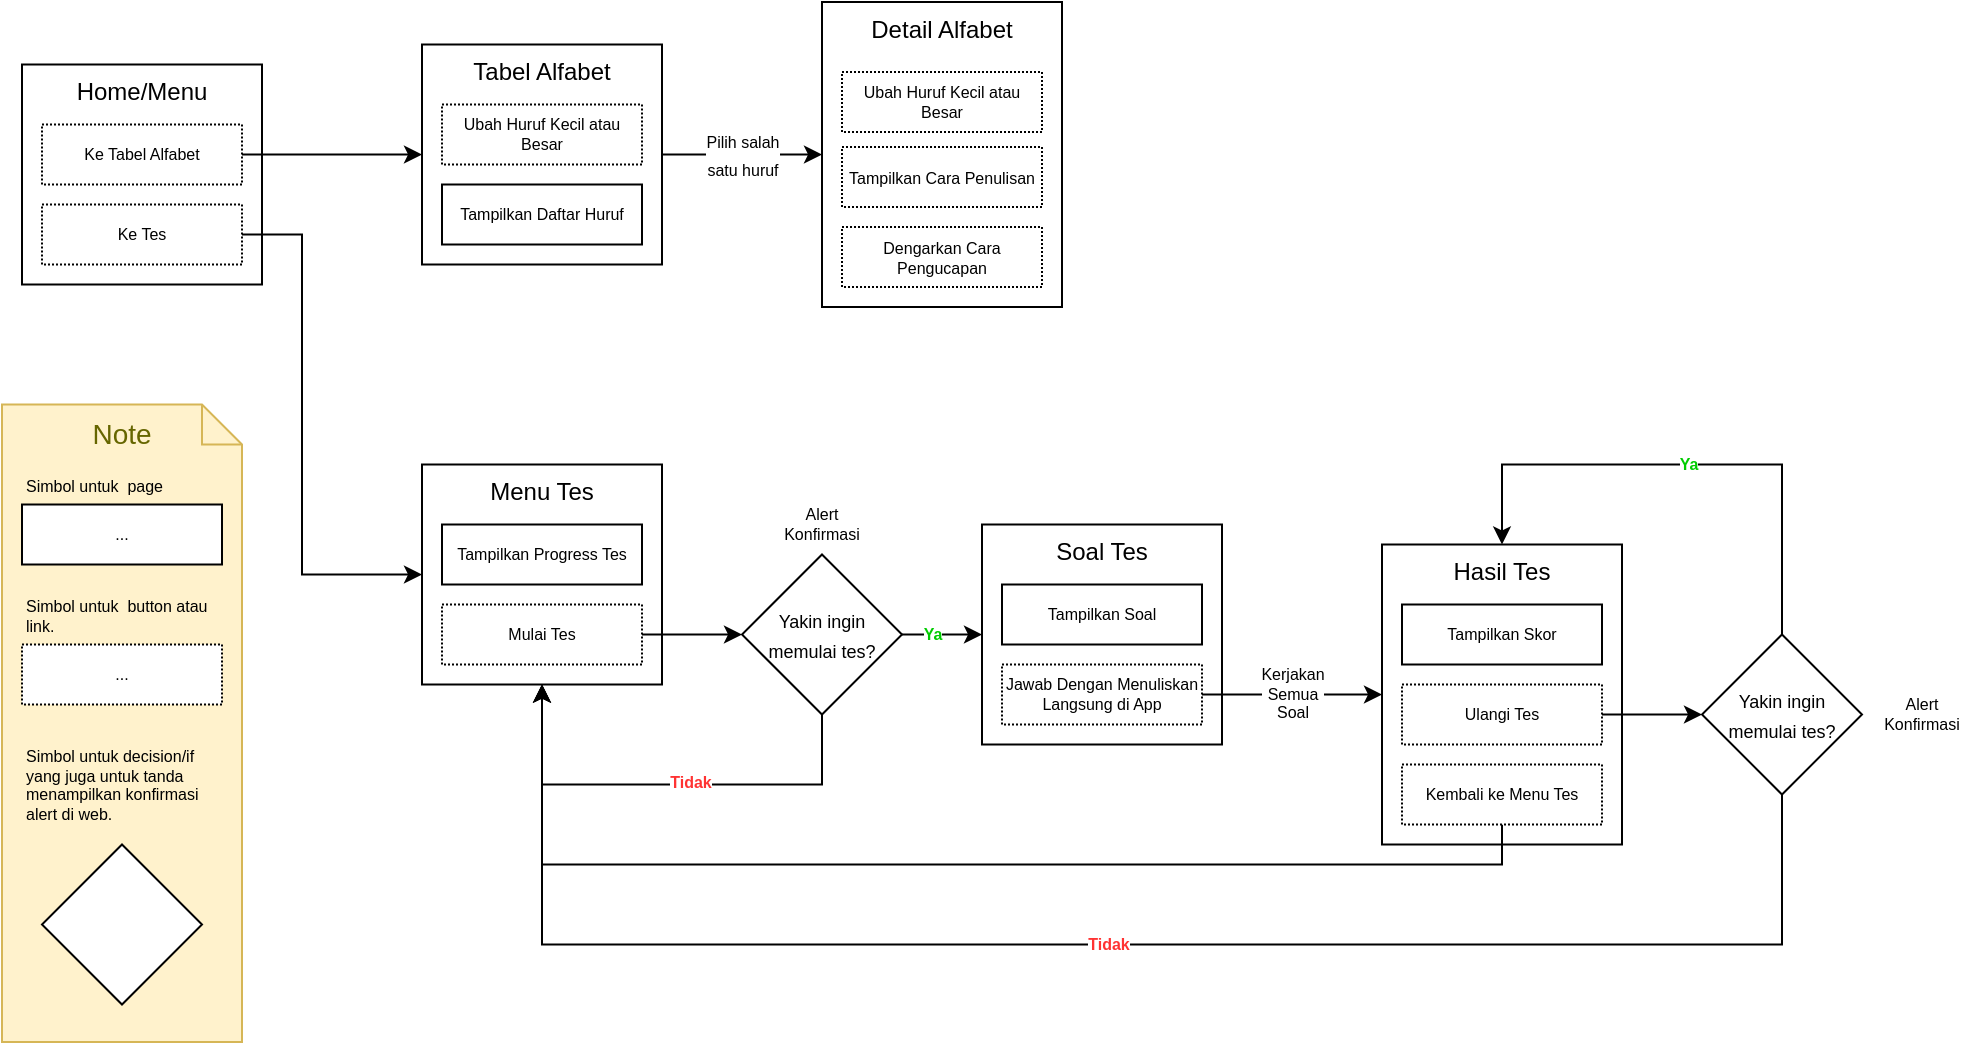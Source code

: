 <mxfile version="14.3.1" type="github">
  <diagram id="spq8JdsfhC8C1h_wg7kn" name="Page-1">
    <mxGraphModel dx="655" dy="455" grid="1" gridSize="10" guides="1" tooltips="1" connect="1" arrows="1" fold="1" page="1" pageScale="1" pageWidth="827" pageHeight="1169" math="0" shadow="0">
      <root>
        <mxCell id="0" />
        <mxCell id="1" parent="0" />
        <mxCell id="ty7SyT1RI53wU4MempQv-1" value="Home/Menu" style="rounded=0;whiteSpace=wrap;html=1;verticalAlign=top;" parent="1" vertex="1">
          <mxGeometry x="50" y="71.25" width="120" height="110" as="geometry" />
        </mxCell>
        <mxCell id="ty7SyT1RI53wU4MempQv-2" value="Ke Tabel Alfabet" style="rounded=0;whiteSpace=wrap;html=1;verticalAlign=middle;fontSize=8;dashed=1;dashPattern=1 1;" parent="1" vertex="1">
          <mxGeometry x="60" y="101.25" width="100" height="30" as="geometry" />
        </mxCell>
        <mxCell id="ty7SyT1RI53wU4MempQv-7" style="edgeStyle=orthogonalEdgeStyle;rounded=0;orthogonalLoop=1;jettySize=auto;html=1;entryX=0;entryY=0.5;entryDx=0;entryDy=0;" parent="1" source="ty7SyT1RI53wU4MempQv-3" target="ty7SyT1RI53wU4MempQv-6" edge="1">
          <mxGeometry relative="1" as="geometry">
            <Array as="points">
              <mxPoint x="190" y="156.25" />
              <mxPoint x="190" y="326.25" />
            </Array>
          </mxGeometry>
        </mxCell>
        <mxCell id="ty7SyT1RI53wU4MempQv-3" value="Ke Tes" style="rounded=0;whiteSpace=wrap;html=1;verticalAlign=middle;fontSize=8;dashed=1;dashPattern=1 1;" parent="1" vertex="1">
          <mxGeometry x="60" y="141.25" width="100" height="30" as="geometry" />
        </mxCell>
        <mxCell id="ty7SyT1RI53wU4MempQv-9" value="&lt;font style=&quot;font-size: 8px&quot;&gt;Pilih salah &lt;br&gt;satu huruf&lt;/font&gt;" style="edgeStyle=orthogonalEdgeStyle;rounded=0;orthogonalLoop=1;jettySize=auto;html=1;entryX=0;entryY=0.5;entryDx=0;entryDy=0;" parent="1" source="ty7SyT1RI53wU4MempQv-4" target="ty7SyT1RI53wU4MempQv-8" edge="1">
          <mxGeometry relative="1" as="geometry">
            <mxPoint x="360" y="41.25" as="targetPoint" />
          </mxGeometry>
        </mxCell>
        <mxCell id="ty7SyT1RI53wU4MempQv-4" value="Tabel Alfabet" style="rounded=0;whiteSpace=wrap;html=1;verticalAlign=top;" parent="1" vertex="1">
          <mxGeometry x="250" y="61.25" width="120" height="110" as="geometry" />
        </mxCell>
        <mxCell id="ty7SyT1RI53wU4MempQv-5" value="" style="endArrow=classic;html=1;exitX=1;exitY=0.5;exitDx=0;exitDy=0;entryX=0;entryY=0.5;entryDx=0;entryDy=0;" parent="1" source="ty7SyT1RI53wU4MempQv-2" target="ty7SyT1RI53wU4MempQv-4" edge="1">
          <mxGeometry width="50" height="50" relative="1" as="geometry">
            <mxPoint x="160" y="161.25" as="sourcePoint" />
            <mxPoint x="220" y="116.25" as="targetPoint" />
          </mxGeometry>
        </mxCell>
        <mxCell id="ty7SyT1RI53wU4MempQv-6" value="Menu Tes" style="rounded=0;whiteSpace=wrap;html=1;verticalAlign=top;" parent="1" vertex="1">
          <mxGeometry x="250" y="271.25" width="120" height="110" as="geometry" />
        </mxCell>
        <mxCell id="ty7SyT1RI53wU4MempQv-8" value="Detail Alfabet" style="rounded=0;whiteSpace=wrap;html=1;verticalAlign=top;" parent="1" vertex="1">
          <mxGeometry x="450" y="40" width="120" height="152.5" as="geometry" />
        </mxCell>
        <mxCell id="ty7SyT1RI53wU4MempQv-10" value="Ubah Huruf Kecil atau Besar" style="rounded=0;whiteSpace=wrap;html=1;verticalAlign=middle;fontSize=8;dashed=1;dashPattern=1 1;" parent="1" vertex="1">
          <mxGeometry x="460" y="75" width="100" height="30" as="geometry" />
        </mxCell>
        <mxCell id="ty7SyT1RI53wU4MempQv-12" value="Dengarkan Cara Pengucapan" style="rounded=0;whiteSpace=wrap;html=1;verticalAlign=middle;fontSize=8;dashed=1;dashPattern=1 1;" parent="1" vertex="1">
          <mxGeometry x="460" y="152.5" width="100" height="30" as="geometry" />
        </mxCell>
        <mxCell id="ty7SyT1RI53wU4MempQv-13" value="Soal Tes" style="rounded=0;whiteSpace=wrap;html=1;verticalAlign=top;" parent="1" vertex="1">
          <mxGeometry x="530" y="301.25" width="120" height="110" as="geometry" />
        </mxCell>
        <mxCell id="ty7SyT1RI53wU4MempQv-16" style="edgeStyle=orthogonalEdgeStyle;rounded=0;orthogonalLoop=1;jettySize=auto;html=1;entryX=0;entryY=0.5;entryDx=0;entryDy=0;fontSize=8;" parent="1" source="ty7SyT1RI53wU4MempQv-14" target="nL-NKK2QzN84WdHb_sJW-5" edge="1">
          <mxGeometry relative="1" as="geometry" />
        </mxCell>
        <mxCell id="ty7SyT1RI53wU4MempQv-14" value="Mulai Tes" style="rounded=0;whiteSpace=wrap;html=1;verticalAlign=middle;fontSize=8;dashed=1;dashPattern=1 1;" parent="1" vertex="1">
          <mxGeometry x="260" y="341.25" width="100" height="30" as="geometry" />
        </mxCell>
        <mxCell id="ty7SyT1RI53wU4MempQv-15" value="Tampilkan Progress Tes" style="rounded=0;whiteSpace=wrap;html=1;verticalAlign=middle;fontSize=8;" parent="1" vertex="1">
          <mxGeometry x="260" y="301.25" width="100" height="30" as="geometry" />
        </mxCell>
        <mxCell id="ty7SyT1RI53wU4MempQv-17" value="Tampilkan Soal" style="rounded=0;whiteSpace=wrap;html=1;verticalAlign=middle;fontSize=8;" parent="1" vertex="1">
          <mxGeometry x="540" y="331.25" width="100" height="30" as="geometry" />
        </mxCell>
        <mxCell id="nL-NKK2QzN84WdHb_sJW-14" value="Kerjakan&lt;br&gt;Semua&lt;br&gt;Soal" style="edgeStyle=orthogonalEdgeStyle;rounded=0;orthogonalLoop=1;jettySize=auto;html=1;entryX=0;entryY=0.5;entryDx=0;entryDy=0;fontSize=8;" edge="1" parent="1" source="ty7SyT1RI53wU4MempQv-18" target="ty7SyT1RI53wU4MempQv-19">
          <mxGeometry relative="1" as="geometry" />
        </mxCell>
        <mxCell id="ty7SyT1RI53wU4MempQv-18" value="Jawab Dengan Menuliskan Langsung di App" style="rounded=0;whiteSpace=wrap;html=1;verticalAlign=middle;fontSize=8;dashed=1;dashPattern=1 1;" parent="1" vertex="1">
          <mxGeometry x="540" y="371.25" width="100" height="30" as="geometry" />
        </mxCell>
        <mxCell id="ty7SyT1RI53wU4MempQv-19" value="Hasil Tes" style="rounded=0;whiteSpace=wrap;html=1;verticalAlign=top;" parent="1" vertex="1">
          <mxGeometry x="730" y="311.25" width="120" height="150" as="geometry" />
        </mxCell>
        <mxCell id="ty7SyT1RI53wU4MempQv-21" value="Tampilkan Skor" style="rounded=0;whiteSpace=wrap;html=1;verticalAlign=middle;fontSize=8;" parent="1" vertex="1">
          <mxGeometry x="740" y="341.25" width="100" height="30" as="geometry" />
        </mxCell>
        <mxCell id="nL-NKK2QzN84WdHb_sJW-18" style="edgeStyle=orthogonalEdgeStyle;rounded=0;orthogonalLoop=1;jettySize=auto;html=1;entryX=0;entryY=0.5;entryDx=0;entryDy=0;fontSize=8;" edge="1" parent="1" source="ty7SyT1RI53wU4MempQv-22" target="nL-NKK2QzN84WdHb_sJW-17">
          <mxGeometry relative="1" as="geometry" />
        </mxCell>
        <mxCell id="ty7SyT1RI53wU4MempQv-22" value="Ulangi Tes" style="rounded=0;whiteSpace=wrap;html=1;verticalAlign=middle;fontSize=8;dashed=1;dashPattern=1 1;" parent="1" vertex="1">
          <mxGeometry x="740" y="381.25" width="100" height="30" as="geometry" />
        </mxCell>
        <mxCell id="nL-NKK2QzN84WdHb_sJW-15" style="edgeStyle=orthogonalEdgeStyle;rounded=0;orthogonalLoop=1;jettySize=auto;html=1;entryX=0.5;entryY=1;entryDx=0;entryDy=0;fontSize=8;exitX=0.5;exitY=1;exitDx=0;exitDy=0;" edge="1" parent="1" source="ty7SyT1RI53wU4MempQv-23" target="ty7SyT1RI53wU4MempQv-6">
          <mxGeometry relative="1" as="geometry">
            <Array as="points">
              <mxPoint x="790" y="471.25" />
              <mxPoint x="310" y="471.25" />
            </Array>
          </mxGeometry>
        </mxCell>
        <mxCell id="ty7SyT1RI53wU4MempQv-23" value="Kembali ke Menu Tes" style="rounded=0;whiteSpace=wrap;html=1;verticalAlign=middle;fontSize=8;dashed=1;dashPattern=1 1;" parent="1" vertex="1">
          <mxGeometry x="740" y="421.25" width="100" height="30" as="geometry" />
        </mxCell>
        <mxCell id="nL-NKK2QzN84WdHb_sJW-3" value="Tampilkan Cara Penulisan" style="rounded=0;whiteSpace=wrap;html=1;verticalAlign=middle;fontSize=8;dashed=1;dashPattern=1 1;" vertex="1" parent="1">
          <mxGeometry x="460" y="112.5" width="100" height="30" as="geometry" />
        </mxCell>
        <mxCell id="nL-NKK2QzN84WdHb_sJW-6" style="edgeStyle=orthogonalEdgeStyle;rounded=0;orthogonalLoop=1;jettySize=auto;html=1;exitX=0.5;exitY=1;exitDx=0;exitDy=0;entryX=0.5;entryY=1;entryDx=0;entryDy=0;" edge="1" parent="1" source="nL-NKK2QzN84WdHb_sJW-5" target="ty7SyT1RI53wU4MempQv-6">
          <mxGeometry relative="1" as="geometry">
            <mxPoint x="270.0" y="381.25" as="targetPoint" />
            <Array as="points">
              <mxPoint x="450" y="431.25" />
              <mxPoint x="310" y="431.25" />
            </Array>
          </mxGeometry>
        </mxCell>
        <mxCell id="nL-NKK2QzN84WdHb_sJW-10" value="Tidak" style="edgeLabel;html=1;align=center;verticalAlign=middle;resizable=0;points=[];fontSize=8;fontStyle=1;fontColor=#FF3333;" vertex="1" connectable="0" parent="nL-NKK2QzN84WdHb_sJW-6">
          <mxGeometry x="-0.096" y="-2" relative="1" as="geometry">
            <mxPoint as="offset" />
          </mxGeometry>
        </mxCell>
        <mxCell id="nL-NKK2QzN84WdHb_sJW-7" style="edgeStyle=orthogonalEdgeStyle;rounded=0;orthogonalLoop=1;jettySize=auto;html=1;entryX=0;entryY=0.5;entryDx=0;entryDy=0;" edge="1" parent="1" source="nL-NKK2QzN84WdHb_sJW-5" target="ty7SyT1RI53wU4MempQv-13">
          <mxGeometry relative="1" as="geometry" />
        </mxCell>
        <mxCell id="nL-NKK2QzN84WdHb_sJW-12" value="&lt;b&gt;&lt;font color=&quot;#00cc00&quot;&gt;Ya&lt;/font&gt;&lt;/b&gt;" style="edgeLabel;html=1;align=center;verticalAlign=middle;resizable=0;points=[];fontSize=8;" vertex="1" connectable="0" parent="nL-NKK2QzN84WdHb_sJW-7">
          <mxGeometry x="-0.24" y="1" relative="1" as="geometry">
            <mxPoint as="offset" />
          </mxGeometry>
        </mxCell>
        <mxCell id="nL-NKK2QzN84WdHb_sJW-5" value="&lt;font style=&quot;font-size: 9px&quot;&gt;Yakin ingin memulai tes?&lt;/font&gt;" style="rhombus;whiteSpace=wrap;html=1;" vertex="1" parent="1">
          <mxGeometry x="410" y="316.25" width="80" height="80" as="geometry" />
        </mxCell>
        <mxCell id="nL-NKK2QzN84WdHb_sJW-8" value="Tampilkan Daftar Huruf" style="rounded=0;whiteSpace=wrap;html=1;verticalAlign=middle;fontSize=8;" vertex="1" parent="1">
          <mxGeometry x="260" y="131.25" width="100" height="30" as="geometry" />
        </mxCell>
        <mxCell id="nL-NKK2QzN84WdHb_sJW-9" value="Ubah Huruf Kecil atau Besar" style="rounded=0;whiteSpace=wrap;html=1;verticalAlign=middle;fontSize=8;dashed=1;dashPattern=1 1;" vertex="1" parent="1">
          <mxGeometry x="260" y="91.25" width="100" height="30" as="geometry" />
        </mxCell>
        <mxCell id="nL-NKK2QzN84WdHb_sJW-19" value="&lt;b&gt;&lt;font color=&quot;#ff3333&quot;&gt;Tidak&lt;/font&gt;&lt;/b&gt;" style="edgeStyle=orthogonalEdgeStyle;rounded=0;orthogonalLoop=1;jettySize=auto;html=1;fontSize=8;" edge="1" parent="1" source="nL-NKK2QzN84WdHb_sJW-17">
          <mxGeometry relative="1" as="geometry">
            <mxPoint x="310" y="381.25" as="targetPoint" />
            <Array as="points">
              <mxPoint x="930" y="511.25" />
              <mxPoint x="310" y="511.25" />
            </Array>
          </mxGeometry>
        </mxCell>
        <mxCell id="nL-NKK2QzN84WdHb_sJW-21" value="&lt;font color=&quot;#00cc00&quot;&gt;&lt;b&gt;Ya&lt;/b&gt;&lt;/font&gt;" style="edgeStyle=orthogonalEdgeStyle;rounded=0;orthogonalLoop=1;jettySize=auto;html=1;entryX=0.5;entryY=0;entryDx=0;entryDy=0;fontSize=8;" edge="1" parent="1" source="nL-NKK2QzN84WdHb_sJW-17" target="ty7SyT1RI53wU4MempQv-19">
          <mxGeometry relative="1" as="geometry">
            <Array as="points">
              <mxPoint x="930" y="271.25" />
              <mxPoint x="790" y="271.25" />
            </Array>
          </mxGeometry>
        </mxCell>
        <mxCell id="nL-NKK2QzN84WdHb_sJW-17" value="&lt;font style=&quot;font-size: 9px&quot;&gt;Yakin ingin memulai tes?&lt;/font&gt;" style="rhombus;whiteSpace=wrap;html=1;" vertex="1" parent="1">
          <mxGeometry x="890" y="356.25" width="80" height="80" as="geometry" />
        </mxCell>
        <mxCell id="nL-NKK2QzN84WdHb_sJW-24" value="Alert Konfirmasi" style="text;html=1;strokeColor=none;fillColor=none;align=center;verticalAlign=middle;whiteSpace=wrap;rounded=0;dashed=1;dashPattern=1 1;fontSize=8;" vertex="1" parent="1">
          <mxGeometry x="430" y="291.25" width="40" height="20" as="geometry" />
        </mxCell>
        <mxCell id="nL-NKK2QzN84WdHb_sJW-29" value="Alert Konfirmasi" style="text;html=1;strokeColor=none;fillColor=none;align=center;verticalAlign=middle;whiteSpace=wrap;rounded=0;dashed=1;dashPattern=1 1;fontSize=8;" vertex="1" parent="1">
          <mxGeometry x="980" y="386.25" width="40" height="20" as="geometry" />
        </mxCell>
        <mxCell id="nL-NKK2QzN84WdHb_sJW-31" value="Note" style="shape=note;strokeWidth=1;fontSize=14;size=20;whiteSpace=wrap;html=1;fillColor=#fff2cc;strokeColor=#d6b656;fontColor=#666600;rounded=1;verticalAlign=top;" vertex="1" parent="1">
          <mxGeometry x="40" y="241.25" width="120" height="318.75" as="geometry" />
        </mxCell>
        <mxCell id="nL-NKK2QzN84WdHb_sJW-32" value="..." style="rounded=0;whiteSpace=wrap;html=1;verticalAlign=middle;fontSize=8;dashed=1;dashPattern=1 1;" vertex="1" parent="1">
          <mxGeometry x="50" y="361.25" width="100" height="30" as="geometry" />
        </mxCell>
        <mxCell id="nL-NKK2QzN84WdHb_sJW-33" value="Simbol untuk&amp;nbsp; button atau link." style="text;html=1;strokeColor=none;fillColor=none;align=left;verticalAlign=top;whiteSpace=wrap;rounded=0;dashed=1;dashPattern=1 1;fontSize=8;" vertex="1" parent="1">
          <mxGeometry x="50" y="331.25" width="100" height="30" as="geometry" />
        </mxCell>
        <mxCell id="nL-NKK2QzN84WdHb_sJW-34" value="..." style="rounded=0;whiteSpace=wrap;html=1;verticalAlign=middle;fontSize=8;" vertex="1" parent="1">
          <mxGeometry x="50" y="291.25" width="100" height="30" as="geometry" />
        </mxCell>
        <mxCell id="nL-NKK2QzN84WdHb_sJW-35" value="Simbol untuk&amp;nbsp; page" style="text;html=1;strokeColor=none;fillColor=none;align=left;verticalAlign=top;whiteSpace=wrap;rounded=0;dashed=1;dashPattern=1 1;fontSize=8;" vertex="1" parent="1">
          <mxGeometry x="50" y="271.25" width="100" height="20" as="geometry" />
        </mxCell>
        <mxCell id="nL-NKK2QzN84WdHb_sJW-36" value="" style="rhombus;whiteSpace=wrap;html=1;" vertex="1" parent="1">
          <mxGeometry x="60" y="461.25" width="80" height="80" as="geometry" />
        </mxCell>
        <mxCell id="nL-NKK2QzN84WdHb_sJW-39" value="&lt;span style=&quot;font-family: &amp;#34;helvetica&amp;#34;&quot;&gt;Simbol untuk decision/if yang juga untuk tanda menampilkan konfirmasi alert di web.&lt;/span&gt;" style="text;html=1;strokeColor=none;fillColor=none;align=left;verticalAlign=top;whiteSpace=wrap;rounded=0;dashed=1;dashPattern=1 1;fontSize=8;" vertex="1" parent="1">
          <mxGeometry x="50" y="406.25" width="100" height="30" as="geometry" />
        </mxCell>
      </root>
    </mxGraphModel>
  </diagram>
</mxfile>
